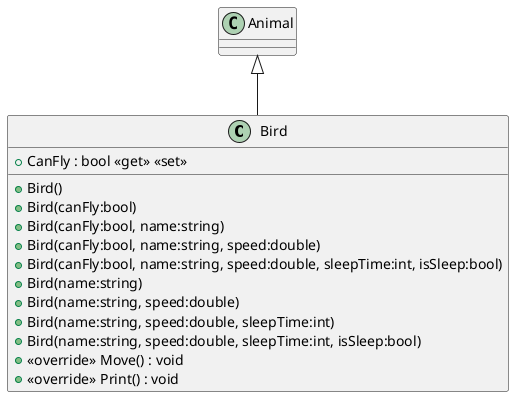 @startuml
class Bird {
    + CanFly : bool <<get>> <<set>>
    + Bird()
    + Bird(canFly:bool)
    + Bird(canFly:bool, name:string)
    + Bird(canFly:bool, name:string, speed:double)
    + Bird(canFly:bool, name:string, speed:double, sleepTime:int, isSleep:bool)
    + Bird(name:string)
    + Bird(name:string, speed:double)
    + Bird(name:string, speed:double, sleepTime:int)
    + Bird(name:string, speed:double, sleepTime:int, isSleep:bool)
    + <<override>> Move() : void
    + <<override>> Print() : void
}
Animal <|-- Bird
@enduml

